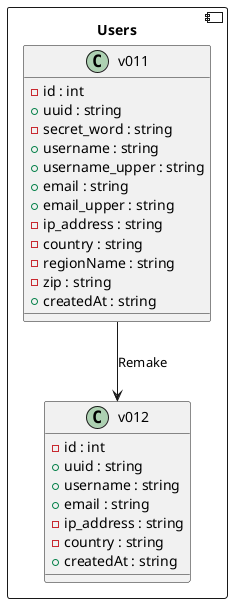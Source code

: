 @startuml user.database
component Users {
    class v012 {
        -id : int
        +uuid : string
        +username : string
        +email : string
        -ip_address : string
        -country : string
        +createdAt : string
    }

    class v011 {
        -id : int
        +uuid : string
        -secret_word : string
        +username : string
        +username_upper : string
        +email : string
        +email_upper : string
        -ip_address : string
        -country : string
        -regionName : string
        -zip : string
        +createdAt : string
    }

    v011 --> v012 : Remake
}
@enduml
